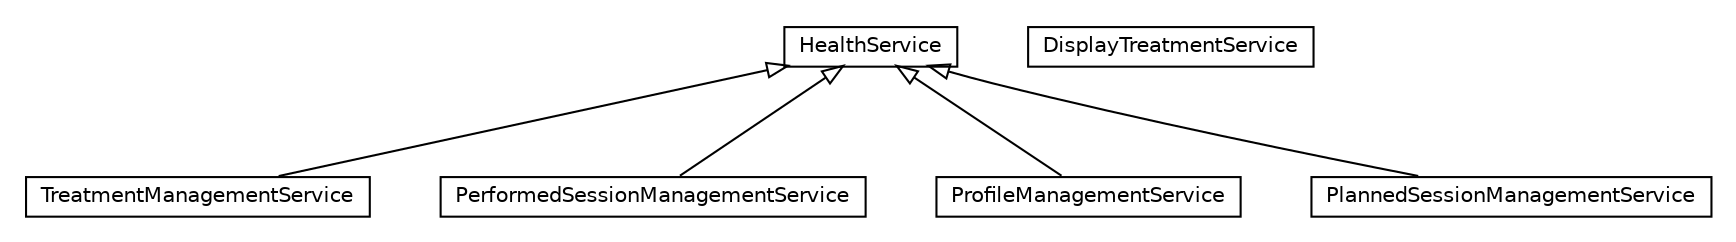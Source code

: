 #!/usr/local/bin/dot
#
# Class diagram 
# Generated by UMLGraph version R5_6-24-gf6e263 (http://www.umlgraph.org/)
#

digraph G {
	edge [fontname="Helvetica",fontsize=10,labelfontname="Helvetica",labelfontsize=10];
	node [fontname="Helvetica",fontsize=10,shape=plaintext];
	nodesep=0.25;
	ranksep=0.5;
	// org.universAAL.ontology.health.owl.services.TreatmentManagementService
	c415134 [label=<<table title="org.universAAL.ontology.health.owl.services.TreatmentManagementService" border="0" cellborder="1" cellspacing="0" cellpadding="2" port="p" href="./TreatmentManagementService.html">
		<tr><td><table border="0" cellspacing="0" cellpadding="1">
<tr><td align="center" balign="center"> TreatmentManagementService </td></tr>
		</table></td></tr>
		</table>>, URL="./TreatmentManagementService.html", fontname="Helvetica", fontcolor="black", fontsize=10.0];
	// org.universAAL.ontology.health.owl.services.PerformedSessionManagementService
	c415135 [label=<<table title="org.universAAL.ontology.health.owl.services.PerformedSessionManagementService" border="0" cellborder="1" cellspacing="0" cellpadding="2" port="p" href="./PerformedSessionManagementService.html">
		<tr><td><table border="0" cellspacing="0" cellpadding="1">
<tr><td align="center" balign="center"> PerformedSessionManagementService </td></tr>
		</table></td></tr>
		</table>>, URL="./PerformedSessionManagementService.html", fontname="Helvetica", fontcolor="black", fontsize=10.0];
	// org.universAAL.ontology.health.owl.services.ProfileManagementService
	c415136 [label=<<table title="org.universAAL.ontology.health.owl.services.ProfileManagementService" border="0" cellborder="1" cellspacing="0" cellpadding="2" port="p" href="./ProfileManagementService.html">
		<tr><td><table border="0" cellspacing="0" cellpadding="1">
<tr><td align="center" balign="center"> ProfileManagementService </td></tr>
		</table></td></tr>
		</table>>, URL="./ProfileManagementService.html", fontname="Helvetica", fontcolor="black", fontsize=10.0];
	// org.universAAL.ontology.health.owl.services.DisplayTreatmentService
	c415137 [label=<<table title="org.universAAL.ontology.health.owl.services.DisplayTreatmentService" border="0" cellborder="1" cellspacing="0" cellpadding="2" port="p" href="./DisplayTreatmentService.html">
		<tr><td><table border="0" cellspacing="0" cellpadding="1">
<tr><td align="center" balign="center"> DisplayTreatmentService </td></tr>
		</table></td></tr>
		</table>>, URL="./DisplayTreatmentService.html", fontname="Helvetica", fontcolor="black", fontsize=10.0];
	// org.universAAL.ontology.health.owl.services.HealthService
	c415138 [label=<<table title="org.universAAL.ontology.health.owl.services.HealthService" border="0" cellborder="1" cellspacing="0" cellpadding="2" port="p" href="./HealthService.html">
		<tr><td><table border="0" cellspacing="0" cellpadding="1">
<tr><td align="center" balign="center"> HealthService </td></tr>
		</table></td></tr>
		</table>>, URL="./HealthService.html", fontname="Helvetica", fontcolor="black", fontsize=10.0];
	// org.universAAL.ontology.health.owl.services.PlannedSessionManagementService
	c415139 [label=<<table title="org.universAAL.ontology.health.owl.services.PlannedSessionManagementService" border="0" cellborder="1" cellspacing="0" cellpadding="2" port="p" href="./PlannedSessionManagementService.html">
		<tr><td><table border="0" cellspacing="0" cellpadding="1">
<tr><td align="center" balign="center"> PlannedSessionManagementService </td></tr>
		</table></td></tr>
		</table>>, URL="./PlannedSessionManagementService.html", fontname="Helvetica", fontcolor="black", fontsize=10.0];
	//org.universAAL.ontology.health.owl.services.TreatmentManagementService extends org.universAAL.ontology.health.owl.services.HealthService
	c415138:p -> c415134:p [dir=back,arrowtail=empty];
	//org.universAAL.ontology.health.owl.services.PerformedSessionManagementService extends org.universAAL.ontology.health.owl.services.HealthService
	c415138:p -> c415135:p [dir=back,arrowtail=empty];
	//org.universAAL.ontology.health.owl.services.ProfileManagementService extends org.universAAL.ontology.health.owl.services.HealthService
	c415138:p -> c415136:p [dir=back,arrowtail=empty];
	//org.universAAL.ontology.health.owl.services.PlannedSessionManagementService extends org.universAAL.ontology.health.owl.services.HealthService
	c415138:p -> c415139:p [dir=back,arrowtail=empty];
}

